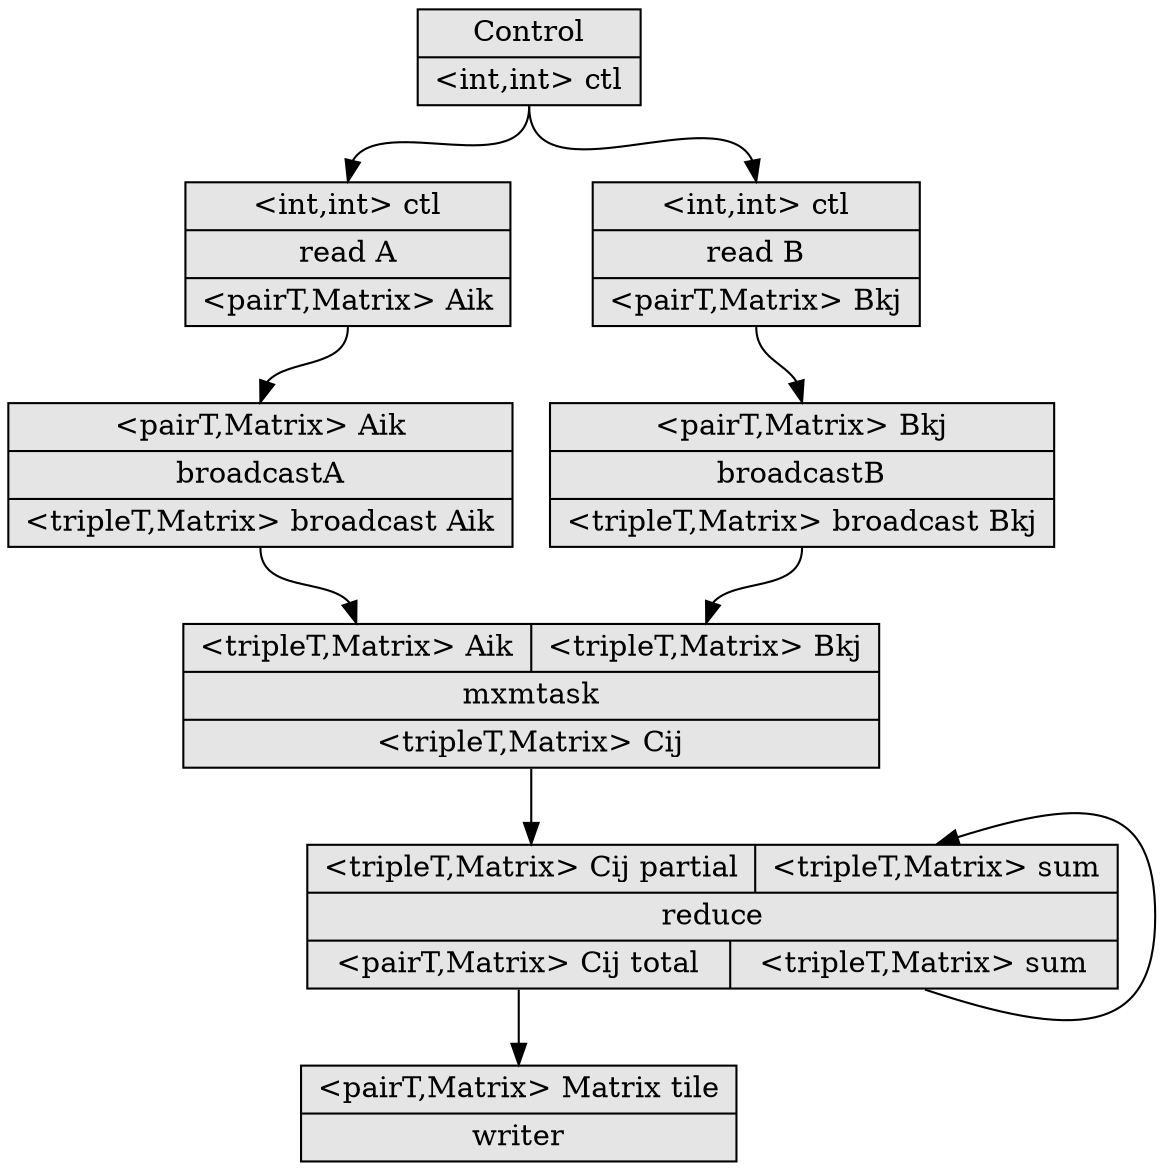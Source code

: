digraph G {
        n0x7ffebd3223d0 [shape=record,style=filled,fillcolor=gray90,label="{Control  | { <out0> \<int,int\> ctl} } "];
n0x7ffebd3223d0:out0:s -> n0x7ffebd3221a0:in0:n;
n0x7ffebd3223d0:out0:s -> n0x7ffebd321f70:in0:n;
        n0x7ffebd3221a0 [shape=record,style=filled,fillcolor=gray90,label="{{ <in0> \<int,int\> ctl} |read A  | { <out0> \<pairT,Matrix\> Aik} } "];
n0x7ffebd3221a0:out0:s -> n0x7ffebd321458:in0:n;
        n0x7ffebd321458 [shape=record,style=filled,fillcolor=gray90,label="{{ <in0> \<pairT,Matrix\> Aik} |broadcastA  | { <out0> \<tripleT,Matrix\> broadcast Aik} } "];
n0x7ffebd321458:out0:s -> n0x7ffebd3218d8:in0:n;
        n0x7ffebd3218d8 [shape=record,style=filled,fillcolor=gray90,label="{{ <in0> \<tripleT,Matrix\> Aik | <in1> \<tripleT,Matrix\> Bkj} |mxmtask  | { <out0> \<tripleT,Matrix\> Cij} } "];
n0x7ffebd3218d8:out0:s -> n0x7ffebd321bd0:in0:n;
        n0x7ffebd321bd0 [shape=record,style=filled,fillcolor=gray90,label="{{ <in0> \<tripleT,Matrix\> Cij partial | <in1> \<tripleT,Matrix\> sum} |reduce  | { <out0> \<pairT,Matrix\> Cij total | <out1> \<tripleT,Matrix\> sum} } "];
n0x7ffebd321bd0:out0:s -> n0x7ffebd321260:in0:n;
n0x7ffebd321bd0:out1:s -> n0x7ffebd321bd0:in1:n;
        n0x7ffebd321260 [shape=record,style=filled,fillcolor=gray90,label="{{ <in0> \<pairT,Matrix\> Matrix tile} |writer  } "];
        n0x7ffebd321f70 [shape=record,style=filled,fillcolor=gray90,label="{{ <in0> \<int,int\> ctl} |read B  | { <out0> \<pairT,Matrix\> Bkj} } "];
n0x7ffebd321f70:out0:s -> n0x7ffebd321698:in0:n;
        n0x7ffebd321698 [shape=record,style=filled,fillcolor=gray90,label="{{ <in0> \<pairT,Matrix\> Bkj} |broadcastB  | { <out0> \<tripleT,Matrix\> broadcast Bkj} } "];
n0x7ffebd321698:out0:s -> n0x7ffebd3218d8:in1:n;
}
